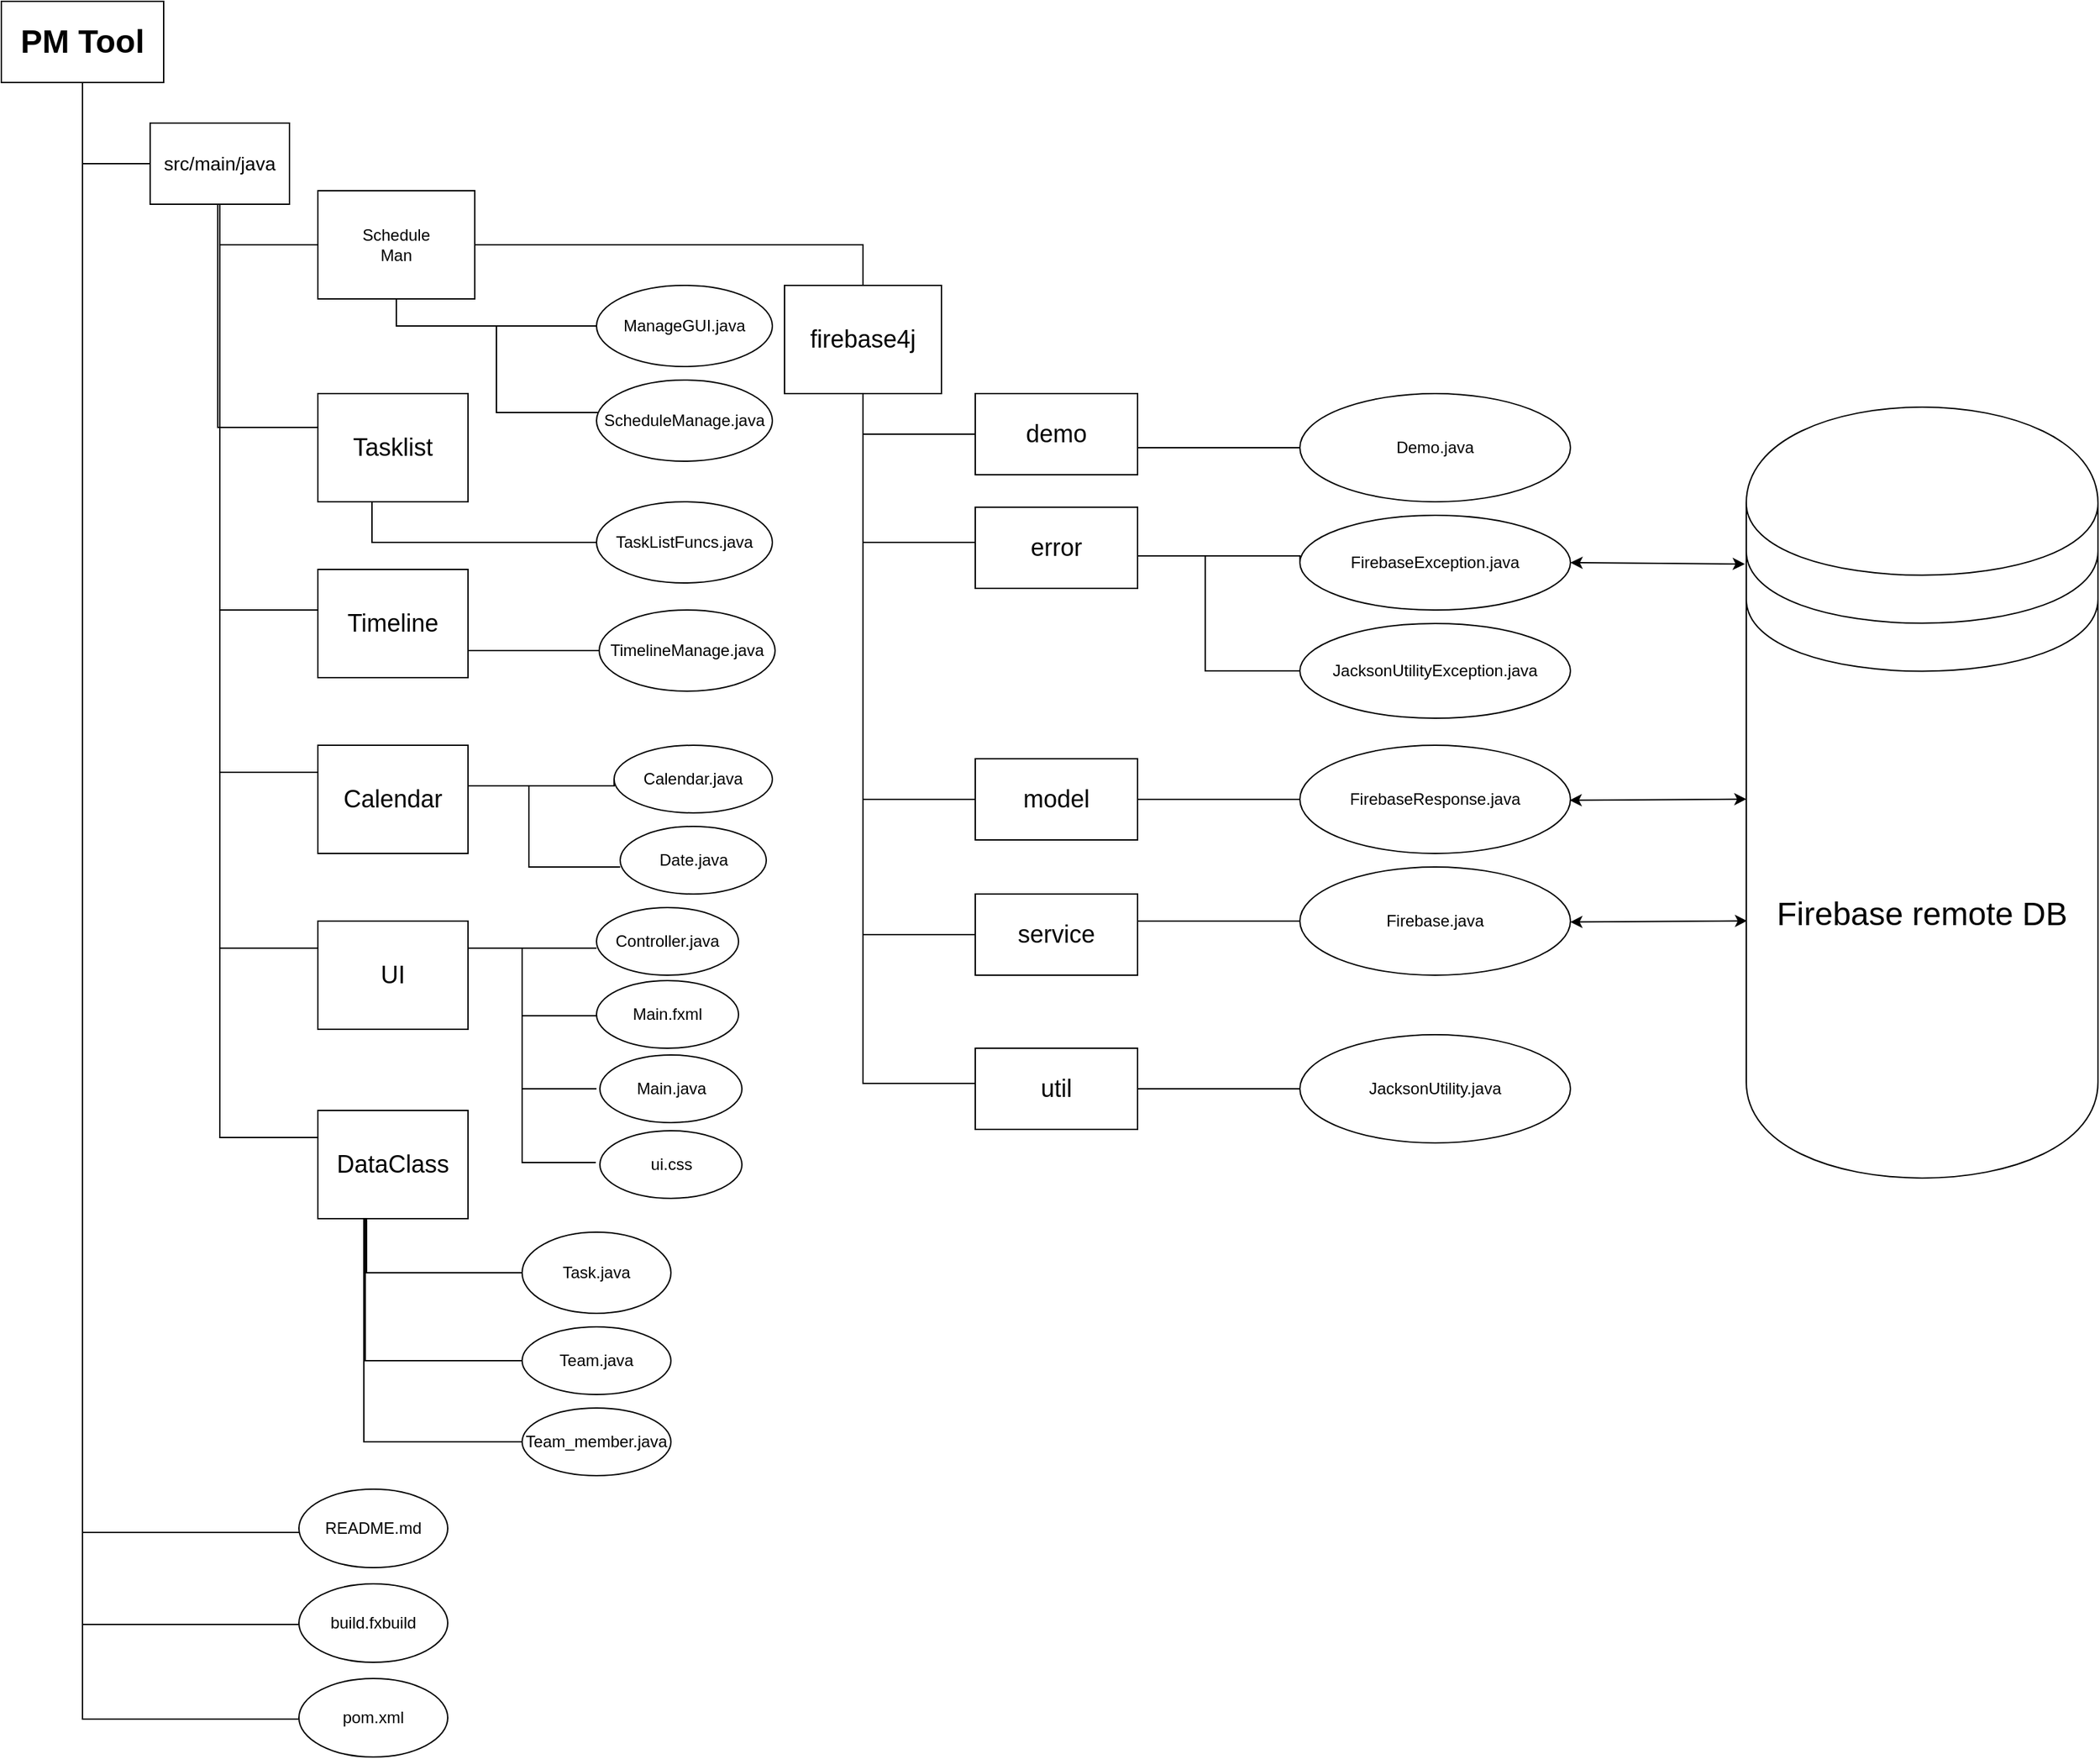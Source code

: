 <mxfile version="10.6.8" type="device"><diagram id="3vuWPXfmFvKKaQZAQbfF" name="Page-1"><mxGraphModel dx="1394" dy="1884" grid="1" gridSize="10" guides="1" tooltips="1" connect="1" arrows="1" fold="1" page="1" pageScale="1" pageWidth="827" pageHeight="1169" math="0" shadow="0"><root><mxCell id="0"/><mxCell id="1" parent="0"/><UserObject label="&lt;font style=&quot;font-size: 24px&quot;&gt;&lt;b&gt;PM Tool&lt;/b&gt;&lt;/font&gt;" treeRoot="1" id="nsJVP7CZzaW6RsE4HYYB-5"><mxCell style="whiteSpace=wrap;html=1;align=center;treeFolding=1;container=1;recursiveResize=0;" parent="1" vertex="1"><mxGeometry x="190" y="-250" width="120" height="60" as="geometry"/></mxCell></UserObject><mxCell id="nsJVP7CZzaW6RsE4HYYB-6" value="&lt;font style=&quot;font-size: 14px&quot;&gt;src/main/java&lt;/font&gt;" style="whiteSpace=wrap;html=1;align=center;verticalAlign=middle;container=1;recursiveResize=0;treeFolding=1;" parent="1" vertex="1"><mxGeometry x="300" y="-160" width="103" height="60" as="geometry"/></mxCell><mxCell id="nsJVP7CZzaW6RsE4HYYB-7" value="" style="edgeStyle=elbowEdgeStyle;elbow=vertical;startArrow=none;endArrow=none;rounded=0;exitX=0.5;exitY=1;exitDx=0;exitDy=0;" parent="1" source="nsJVP7CZzaW6RsE4HYYB-5" edge="1"><mxGeometry relative="1" as="geometry"><mxPoint x="310" y="80" as="sourcePoint"/><mxPoint x="300" y="-130" as="targetPoint"/><Array as="points"><mxPoint x="260" y="-130"/></Array></mxGeometry></mxCell><mxCell id="nsJVP7CZzaW6RsE4HYYB-8" value="Schedule&lt;br&gt;Man" style="whiteSpace=wrap;html=1;align=center;verticalAlign=middle;container=1;recursiveResize=0;treeFolding=1;" parent="1" vertex="1"><mxGeometry x="424" y="-110" width="116" height="80" as="geometry"/></mxCell><mxCell id="nsJVP7CZzaW6RsE4HYYB-9" value="" style="edgeStyle=elbowEdgeStyle;elbow=vertical;startArrow=none;endArrow=none;rounded=0;exitX=0.5;exitY=1;exitDx=0;exitDy=0;" parent="1" source="nsJVP7CZzaW6RsE4HYYB-6" edge="1"><mxGeometry relative="1" as="geometry"><mxPoint x="403" y="-160" as="sourcePoint"/><mxPoint x="424" y="-70" as="targetPoint"/><Array as="points"><mxPoint x="390" y="-70"/></Array></mxGeometry></mxCell><mxCell id="nsJVP7CZzaW6RsE4HYYB-10" value="&lt;font style=&quot;font-size: 18px&quot;&gt;Tasklist&lt;/font&gt;" style="whiteSpace=wrap;html=1;align=center;verticalAlign=middle;container=1;recursiveResize=0;treeFolding=1;" parent="1" vertex="1"><mxGeometry x="424" y="40" width="111" height="80" as="geometry"/></mxCell><mxCell id="nsJVP7CZzaW6RsE4HYYB-13" value="" style="edgeStyle=elbowEdgeStyle;elbow=vertical;startArrow=none;endArrow=none;rounded=0;entryX=0;entryY=0.5;entryDx=0;entryDy=0;" parent="1" target="nsJVP7CZzaW6RsE4HYYB-10" edge="1"><mxGeometry relative="1" as="geometry"><mxPoint x="350" y="-100" as="sourcePoint"/><mxPoint x="403" y="-10" as="targetPoint"/><Array as="points"><mxPoint x="360" y="65"/></Array></mxGeometry></mxCell><mxCell id="nsJVP7CZzaW6RsE4HYYB-19" value="&lt;font style=&quot;font-size: 18px&quot;&gt;Timeline&lt;/font&gt;" style="whiteSpace=wrap;html=1;align=center;verticalAlign=middle;container=1;recursiveResize=0;treeFolding=1;" parent="1" vertex="1"><mxGeometry x="424" y="170" width="111" height="80" as="geometry"/></mxCell><mxCell id="nsJVP7CZzaW6RsE4HYYB-20" value="&lt;font style=&quot;font-size: 18px&quot;&gt;Calendar&lt;/font&gt;" style="whiteSpace=wrap;html=1;align=center;verticalAlign=middle;container=1;recursiveResize=0;treeFolding=1;" parent="1" vertex="1"><mxGeometry x="424" y="300" width="111" height="80" as="geometry"/></mxCell><mxCell id="nsJVP7CZzaW6RsE4HYYB-21" value="&lt;font style=&quot;font-size: 18px&quot;&gt;UI&lt;/font&gt;" style="whiteSpace=wrap;html=1;align=center;verticalAlign=middle;container=1;recursiveResize=0;treeFolding=1;" parent="1" vertex="1"><mxGeometry x="424" y="430" width="111" height="80" as="geometry"/></mxCell><mxCell id="nsJVP7CZzaW6RsE4HYYB-22" value="" style="edgeStyle=elbowEdgeStyle;elbow=vertical;startArrow=none;endArrow=none;rounded=0;exitX=0.5;exitY=1;exitDx=0;exitDy=0;" parent="1" source="nsJVP7CZzaW6RsE4HYYB-6" edge="1"><mxGeometry relative="1" as="geometry"><mxPoint x="352" y="170" as="sourcePoint"/><mxPoint x="424" y="200" as="targetPoint"/><Array as="points"><mxPoint x="390" y="200"/></Array></mxGeometry></mxCell><mxCell id="nsJVP7CZzaW6RsE4HYYB-23" value="" style="edgeStyle=elbowEdgeStyle;elbow=vertical;startArrow=none;endArrow=none;rounded=0;exitX=0.5;exitY=1;exitDx=0;exitDy=0;" parent="1" source="nsJVP7CZzaW6RsE4HYYB-6" edge="1"><mxGeometry relative="1" as="geometry"><mxPoint x="352" y="290" as="sourcePoint"/><mxPoint x="424" y="320" as="targetPoint"/><Array as="points"><mxPoint x="390" y="320"/></Array></mxGeometry></mxCell><mxCell id="nsJVP7CZzaW6RsE4HYYB-24" value="" style="edgeStyle=elbowEdgeStyle;elbow=vertical;startArrow=none;endArrow=none;rounded=0;exitX=0.5;exitY=1;exitDx=0;exitDy=0;" parent="1" source="nsJVP7CZzaW6RsE4HYYB-6" edge="1"><mxGeometry relative="1" as="geometry"><mxPoint x="352" y="420" as="sourcePoint"/><mxPoint x="424" y="450" as="targetPoint"/><Array as="points"><mxPoint x="390" y="450"/></Array></mxGeometry></mxCell><mxCell id="nsJVP7CZzaW6RsE4HYYB-25" value="&lt;font style=&quot;font-size: 18px&quot;&gt;DataClass&lt;/font&gt;" style="whiteSpace=wrap;html=1;align=center;verticalAlign=middle;container=1;recursiveResize=0;treeFolding=1;" parent="1" vertex="1"><mxGeometry x="424" y="570" width="111" height="80" as="geometry"/></mxCell><mxCell id="nsJVP7CZzaW6RsE4HYYB-26" value="" style="edgeStyle=elbowEdgeStyle;elbow=vertical;startArrow=none;endArrow=none;rounded=0;exitX=0.5;exitY=1;exitDx=0;exitDy=0;" parent="1" source="nsJVP7CZzaW6RsE4HYYB-6" edge="1"><mxGeometry relative="1" as="geometry"><mxPoint x="352" y="40" as="sourcePoint"/><mxPoint x="424" y="590" as="targetPoint"/><Array as="points"><mxPoint x="390" y="590"/></Array></mxGeometry></mxCell><mxCell id="nsJVP7CZzaW6RsE4HYYB-28" value="Task.java" style="ellipse;whiteSpace=wrap;html=1;" parent="1" vertex="1"><mxGeometry x="575" y="660" width="110" height="60" as="geometry"/></mxCell><mxCell id="nsJVP7CZzaW6RsE4HYYB-32" value="" style="edgeStyle=elbowEdgeStyle;elbow=vertical;startArrow=none;endArrow=none;rounded=0;entryX=0;entryY=0.5;entryDx=0;entryDy=0;" parent="1" target="nsJVP7CZzaW6RsE4HYYB-28" edge="1"><mxGeometry relative="1" as="geometry"><mxPoint x="460" y="650" as="sourcePoint"/><mxPoint x="514" y="740" as="targetPoint"/><Array as="points"><mxPoint x="510" y="690"/></Array></mxGeometry></mxCell><mxCell id="nsJVP7CZzaW6RsE4HYYB-33" value="Team.java" style="ellipse;whiteSpace=wrap;html=1;" parent="1" vertex="1"><mxGeometry x="575" y="730" width="110" height="50" as="geometry"/></mxCell><mxCell id="nsJVP7CZzaW6RsE4HYYB-34" value="Team_member.java" style="ellipse;whiteSpace=wrap;html=1;" parent="1" vertex="1"><mxGeometry x="575" y="790" width="110" height="50" as="geometry"/></mxCell><mxCell id="nsJVP7CZzaW6RsE4HYYB-35" value="" style="edgeStyle=elbowEdgeStyle;elbow=vertical;startArrow=none;endArrow=none;rounded=0;entryX=0;entryY=0.5;entryDx=0;entryDy=0;" parent="1" target="nsJVP7CZzaW6RsE4HYYB-33" edge="1"><mxGeometry relative="1" as="geometry"><mxPoint x="459" y="650" as="sourcePoint"/><mxPoint x="570" y="790" as="targetPoint"/><Array as="points"><mxPoint x="520" y="755"/><mxPoint x="510" y="790"/></Array></mxGeometry></mxCell><mxCell id="nsJVP7CZzaW6RsE4HYYB-36" value="" style="edgeStyle=elbowEdgeStyle;elbow=vertical;startArrow=none;endArrow=none;rounded=0;entryX=0;entryY=0.5;entryDx=0;entryDy=0;" parent="1" target="nsJVP7CZzaW6RsE4HYYB-34" edge="1"><mxGeometry relative="1" as="geometry"><mxPoint x="458" y="650" as="sourcePoint"/><mxPoint x="570" y="890" as="targetPoint"/><Array as="points"><mxPoint x="530" y="815"/><mxPoint x="460" y="890"/><mxPoint x="510" y="890"/></Array></mxGeometry></mxCell><mxCell id="wB_-wA12NGlzdoSS_hij-1" value="" style="edgeStyle=elbowEdgeStyle;elbow=vertical;startArrow=none;endArrow=none;rounded=0;entryX=0.5;entryY=0;entryDx=0;entryDy=0;exitX=1;exitY=0.5;exitDx=0;exitDy=0;" parent="1" source="nsJVP7CZzaW6RsE4HYYB-8" target="wB_-wA12NGlzdoSS_hij-2" edge="1"><mxGeometry relative="1" as="geometry"><mxPoint x="560" y="-70" as="sourcePoint"/><mxPoint x="825.5" y="-55" as="targetPoint"/><Array as="points"><mxPoint x="590" y="-70"/><mxPoint x="535.5" y="-65"/></Array></mxGeometry></mxCell><mxCell id="wB_-wA12NGlzdoSS_hij-2" value="&lt;font style=&quot;font-size: 18px&quot;&gt;firebase4j&lt;/font&gt;&lt;br&gt;" style="whiteSpace=wrap;html=1;align=center;verticalAlign=middle;container=1;recursiveResize=0;treeFolding=1;" parent="1" vertex="1"><mxGeometry x="769" y="-40" width="116" height="80" as="geometry"/></mxCell><mxCell id="wB_-wA12NGlzdoSS_hij-3" value="" style="edgeStyle=elbowEdgeStyle;elbow=vertical;startArrow=none;endArrow=none;rounded=0;exitX=0.5;exitY=1;exitDx=0;exitDy=0;" parent="1" target="wB_-wA12NGlzdoSS_hij-4" edge="1"><mxGeometry relative="1" as="geometry"><mxPoint x="827" y="40" as="sourcePoint"/><mxPoint x="899" y="70" as="targetPoint"/><Array as="points"><mxPoint x="865" y="70"/></Array></mxGeometry></mxCell><mxCell id="wB_-wA12NGlzdoSS_hij-4" value="&lt;font style=&quot;font-size: 18px&quot;&gt;demo&lt;/font&gt;" style="rounded=0;whiteSpace=wrap;html=1;" parent="1" vertex="1"><mxGeometry x="910" y="40" width="120" height="60" as="geometry"/></mxCell><mxCell id="wB_-wA12NGlzdoSS_hij-5" value="&lt;font style=&quot;font-size: 18px&quot;&gt;util&lt;/font&gt;" style="rounded=0;whiteSpace=wrap;html=1;" parent="1" vertex="1"><mxGeometry x="910" y="524" width="120" height="60" as="geometry"/></mxCell><mxCell id="wB_-wA12NGlzdoSS_hij-6" value="&lt;font style=&quot;font-size: 18px&quot;&gt;service&lt;/font&gt;" style="rounded=0;whiteSpace=wrap;html=1;" parent="1" vertex="1"><mxGeometry x="910" y="410" width="120" height="60" as="geometry"/></mxCell><mxCell id="wB_-wA12NGlzdoSS_hij-7" value="&lt;font style=&quot;font-size: 18px&quot;&gt;error&lt;/font&gt;" style="rounded=0;whiteSpace=wrap;html=1;" parent="1" vertex="1"><mxGeometry x="910" y="124" width="120" height="60" as="geometry"/></mxCell><mxCell id="wB_-wA12NGlzdoSS_hij-8" value="&lt;font style=&quot;font-size: 18px&quot;&gt;model&lt;/font&gt;" style="rounded=0;whiteSpace=wrap;html=1;" parent="1" vertex="1"><mxGeometry x="910" y="310" width="120" height="60" as="geometry"/></mxCell><mxCell id="wB_-wA12NGlzdoSS_hij-9" value="" style="edgeStyle=elbowEdgeStyle;elbow=vertical;startArrow=none;endArrow=none;rounded=0;exitX=0.5;exitY=1;exitDx=0;exitDy=0;" parent="1" edge="1"><mxGeometry relative="1" as="geometry"><mxPoint x="827" y="40" as="sourcePoint"/><mxPoint x="910" y="150" as="targetPoint"/><Array as="points"><mxPoint x="840" y="150"/></Array></mxGeometry></mxCell><mxCell id="wB_-wA12NGlzdoSS_hij-10" value="" style="edgeStyle=elbowEdgeStyle;elbow=vertical;startArrow=none;endArrow=none;rounded=0;exitX=0.5;exitY=1;exitDx=0;exitDy=0;" parent="1" edge="1"><mxGeometry relative="1" as="geometry"><mxPoint x="827" y="40" as="sourcePoint"/><mxPoint x="910" y="70" as="targetPoint"/><Array as="points"><mxPoint x="865" y="70"/></Array></mxGeometry></mxCell><mxCell id="wB_-wA12NGlzdoSS_hij-12" value="" style="edgeStyle=elbowEdgeStyle;elbow=vertical;startArrow=none;endArrow=none;rounded=0;exitX=0.5;exitY=1;exitDx=0;exitDy=0;" parent="1" source="wB_-wA12NGlzdoSS_hij-2" edge="1"><mxGeometry relative="1" as="geometry"><mxPoint x="827" y="127" as="sourcePoint"/><mxPoint x="910" y="340" as="targetPoint"/><Array as="points"><mxPoint x="870" y="340"/><mxPoint x="830" y="350"/><mxPoint x="840" y="237"/></Array></mxGeometry></mxCell><mxCell id="wB_-wA12NGlzdoSS_hij-13" value="" style="edgeStyle=elbowEdgeStyle;elbow=vertical;startArrow=none;endArrow=none;rounded=0;exitX=0.5;exitY=1;exitDx=0;exitDy=0;entryX=0;entryY=0.5;entryDx=0;entryDy=0;" parent="1" source="wB_-wA12NGlzdoSS_hij-2" target="wB_-wA12NGlzdoSS_hij-6" edge="1"><mxGeometry relative="1" as="geometry"><mxPoint x="830" y="124" as="sourcePoint"/><mxPoint x="913" y="440" as="targetPoint"/><Array as="points"><mxPoint x="850" y="440"/><mxPoint x="870" y="370"/><mxPoint x="843" y="321"/></Array></mxGeometry></mxCell><mxCell id="wB_-wA12NGlzdoSS_hij-14" value="" style="edgeStyle=elbowEdgeStyle;elbow=vertical;startArrow=none;endArrow=none;rounded=0;exitX=0.5;exitY=1;exitDx=0;exitDy=0;entryX=0;entryY=0.5;entryDx=0;entryDy=0;" parent="1" source="wB_-wA12NGlzdoSS_hij-2" target="wB_-wA12NGlzdoSS_hij-5" edge="1"><mxGeometry relative="1" as="geometry"><mxPoint x="827" y="210" as="sourcePoint"/><mxPoint x="870" y="407" as="targetPoint"/><Array as="points"><mxPoint x="890" y="550"/></Array></mxGeometry></mxCell><mxCell id="wB_-wA12NGlzdoSS_hij-15" value="Demo.java" style="ellipse;whiteSpace=wrap;html=1;" parent="1" vertex="1"><mxGeometry x="1150" y="40" width="200" height="80" as="geometry"/></mxCell><mxCell id="wB_-wA12NGlzdoSS_hij-16" value="" style="edgeStyle=elbowEdgeStyle;elbow=vertical;startArrow=none;endArrow=none;rounded=0;exitX=1;exitY=0.5;exitDx=0;exitDy=0;" parent="1" source="wB_-wA12NGlzdoSS_hij-4" edge="1"><mxGeometry relative="1" as="geometry"><mxPoint x="1067" y="50" as="sourcePoint"/><mxPoint x="1150" y="80" as="targetPoint"/><Array as="points"><mxPoint x="1105" y="80"/></Array></mxGeometry></mxCell><mxCell id="wB_-wA12NGlzdoSS_hij-17" value="FirebaseException.java" style="ellipse;whiteSpace=wrap;html=1;" parent="1" vertex="1"><mxGeometry x="1150" y="130" width="200" height="70" as="geometry"/></mxCell><mxCell id="wB_-wA12NGlzdoSS_hij-18" value="JacksonUtilityException.java" style="ellipse;whiteSpace=wrap;html=1;" parent="1" vertex="1"><mxGeometry x="1150" y="210" width="200" height="70" as="geometry"/></mxCell><mxCell id="wB_-wA12NGlzdoSS_hij-19" value="" style="edgeStyle=elbowEdgeStyle;elbow=vertical;startArrow=none;endArrow=none;rounded=0;entryX=0;entryY=0.5;entryDx=0;entryDy=0;" parent="1" target="wB_-wA12NGlzdoSS_hij-17" edge="1"><mxGeometry relative="1" as="geometry"><mxPoint x="1030" y="154" as="sourcePoint"/><mxPoint x="1150" y="154" as="targetPoint"/><Array as="points"><mxPoint x="1110" y="160"/><mxPoint x="1090" y="165"/><mxPoint x="1110" y="154"/><mxPoint x="1105" y="158.5"/></Array></mxGeometry></mxCell><mxCell id="wB_-wA12NGlzdoSS_hij-20" value="" style="edgeStyle=elbowEdgeStyle;elbow=vertical;startArrow=none;endArrow=none;rounded=0;entryX=0;entryY=0.5;entryDx=0;entryDy=0;" parent="1" target="wB_-wA12NGlzdoSS_hij-18" edge="1"><mxGeometry relative="1" as="geometry"><mxPoint x="1080" y="160" as="sourcePoint"/><mxPoint x="1150" y="260" as="targetPoint"/><Array as="points"><mxPoint x="1090" y="245"/><mxPoint x="1080" y="160"/><mxPoint x="1080" y="245"/></Array></mxGeometry></mxCell><mxCell id="wB_-wA12NGlzdoSS_hij-21" value="" style="edgeStyle=elbowEdgeStyle;elbow=vertical;startArrow=none;endArrow=none;rounded=0;exitX=1;exitY=0.5;exitDx=0;exitDy=0;entryX=0;entryY=0.5;entryDx=0;entryDy=0;" parent="1" source="wB_-wA12NGlzdoSS_hij-8" target="wB_-wA12NGlzdoSS_hij-22" edge="1"><mxGeometry relative="1" as="geometry"><mxPoint x="1060" y="330" as="sourcePoint"/><mxPoint x="1140" y="336" as="targetPoint"/><Array as="points"/></mxGeometry></mxCell><mxCell id="wB_-wA12NGlzdoSS_hij-22" value="FirebaseResponse.java" style="ellipse;whiteSpace=wrap;html=1;" parent="1" vertex="1"><mxGeometry x="1150" y="300" width="200" height="80" as="geometry"/></mxCell><mxCell id="wB_-wA12NGlzdoSS_hij-26" value="" style="edgeStyle=elbowEdgeStyle;elbow=vertical;startArrow=none;endArrow=none;rounded=0;exitX=1;exitY=0.5;exitDx=0;exitDy=0;entryX=0;entryY=0.5;entryDx=0;entryDy=0;" parent="1" target="wB_-wA12NGlzdoSS_hij-27" edge="1"><mxGeometry relative="1" as="geometry"><mxPoint x="1030" y="430" as="sourcePoint"/><mxPoint x="1140" y="426" as="targetPoint"/><Array as="points"/></mxGeometry></mxCell><mxCell id="wB_-wA12NGlzdoSS_hij-27" value="Firebase.java" style="ellipse;whiteSpace=wrap;html=1;" parent="1" vertex="1"><mxGeometry x="1150" y="390" width="200" height="80" as="geometry"/></mxCell><mxCell id="wB_-wA12NGlzdoSS_hij-28" value="" style="edgeStyle=elbowEdgeStyle;elbow=vertical;startArrow=none;endArrow=none;rounded=0;exitX=1;exitY=0.5;exitDx=0;exitDy=0;entryX=0;entryY=0.5;entryDx=0;entryDy=0;" parent="1" target="wB_-wA12NGlzdoSS_hij-29" edge="1"><mxGeometry relative="1" as="geometry"><mxPoint x="1030" y="554" as="sourcePoint"/><mxPoint x="1140" y="550" as="targetPoint"/><Array as="points"/></mxGeometry></mxCell><mxCell id="wB_-wA12NGlzdoSS_hij-29" value="JacksonUtility.java" style="ellipse;whiteSpace=wrap;html=1;" parent="1" vertex="1"><mxGeometry x="1150" y="514" width="200" height="80" as="geometry"/></mxCell><mxCell id="wB_-wA12NGlzdoSS_hij-30" value="" style="edgeStyle=elbowEdgeStyle;elbow=vertical;startArrow=none;endArrow=none;rounded=0;exitX=0.5;exitY=1;exitDx=0;exitDy=0;entryX=0;entryY=0.5;entryDx=0;entryDy=0;" parent="1" source="nsJVP7CZzaW6RsE4HYYB-8" target="wB_-wA12NGlzdoSS_hij-32" edge="1"><mxGeometry relative="1" as="geometry"><mxPoint x="479.5" as="sourcePoint"/><mxPoint x="610" as="targetPoint"/><Array as="points"><mxPoint x="610" y="-10"/><mxPoint x="540"/><mxPoint x="600" y="30"/><mxPoint x="620" y="30"/><mxPoint x="620" y="30"/><mxPoint x="517.5" y="30"/></Array></mxGeometry></mxCell><mxCell id="wB_-wA12NGlzdoSS_hij-32" value="ManageGUI.java" style="ellipse;whiteSpace=wrap;html=1;" parent="1" vertex="1"><mxGeometry x="630" y="-40" width="130" height="60" as="geometry"/></mxCell><mxCell id="wB_-wA12NGlzdoSS_hij-34" value="" style="edgeStyle=elbowEdgeStyle;elbow=vertical;startArrow=none;endArrow=none;rounded=0;entryX=0.013;entryY=0.406;entryDx=0;entryDy=0;entryPerimeter=0;" parent="1" target="wB_-wA12NGlzdoSS_hij-35" edge="1"><mxGeometry relative="1" as="geometry"><mxPoint x="556" y="-10" as="sourcePoint"/><mxPoint x="630" y="54" as="targetPoint"/><Array as="points"><mxPoint x="600" y="54"/><mxPoint x="600" y="70"/><mxPoint x="674" y="85"/><mxPoint x="694" y="85"/><mxPoint x="694" y="85"/><mxPoint x="591.5" y="85"/></Array></mxGeometry></mxCell><mxCell id="wB_-wA12NGlzdoSS_hij-35" value="ScheduleManage.java" style="ellipse;whiteSpace=wrap;html=1;" parent="1" vertex="1"><mxGeometry x="630" y="30" width="130" height="60" as="geometry"/></mxCell><mxCell id="wB_-wA12NGlzdoSS_hij-39" value="" style="edgeStyle=elbowEdgeStyle;elbow=vertical;startArrow=none;endArrow=none;rounded=0;" parent="1" edge="1"><mxGeometry relative="1" as="geometry"><mxPoint x="535" y="450" as="sourcePoint"/><mxPoint x="630" y="450" as="targetPoint"/><Array as="points"><mxPoint x="590" y="450"/></Array></mxGeometry></mxCell><mxCell id="wB_-wA12NGlzdoSS_hij-40" value="Controller.java" style="ellipse;whiteSpace=wrap;html=1;" parent="1" vertex="1"><mxGeometry x="630" y="420" width="105" height="50" as="geometry"/></mxCell><mxCell id="wB_-wA12NGlzdoSS_hij-41" value="" style="edgeStyle=elbowEdgeStyle;elbow=vertical;startArrow=none;endArrow=none;rounded=0;" parent="1" edge="1"><mxGeometry relative="1" as="geometry"><mxPoint x="575" y="450" as="sourcePoint"/><mxPoint x="630" y="500" as="targetPoint"/><Array as="points"><mxPoint x="630" y="500"/></Array></mxGeometry></mxCell><mxCell id="wB_-wA12NGlzdoSS_hij-42" value="Main.fxml" style="ellipse;whiteSpace=wrap;html=1;" parent="1" vertex="1"><mxGeometry x="630" y="474" width="105" height="50" as="geometry"/></mxCell><mxCell id="wB_-wA12NGlzdoSS_hij-43" value="Main.java" style="ellipse;whiteSpace=wrap;html=1;" parent="1" vertex="1"><mxGeometry x="632.5" y="529" width="105" height="50" as="geometry"/></mxCell><mxCell id="wB_-wA12NGlzdoSS_hij-44" value="ui.css&lt;br&gt;" style="ellipse;whiteSpace=wrap;html=1;" parent="1" vertex="1"><mxGeometry x="632.5" y="585" width="105" height="50" as="geometry"/></mxCell><mxCell id="wB_-wA12NGlzdoSS_hij-45" value="" style="edgeStyle=elbowEdgeStyle;elbow=vertical;startArrow=none;endArrow=none;rounded=0;" parent="1" edge="1"><mxGeometry relative="1" as="geometry"><mxPoint x="575" y="450" as="sourcePoint"/><mxPoint x="630" y="554" as="targetPoint"/><Array as="points"><mxPoint x="630" y="554"/></Array></mxGeometry></mxCell><mxCell id="wB_-wA12NGlzdoSS_hij-46" value="" style="edgeStyle=elbowEdgeStyle;elbow=vertical;startArrow=none;endArrow=none;rounded=0;" parent="1" edge="1"><mxGeometry relative="1" as="geometry"><mxPoint x="575" y="449.5" as="sourcePoint"/><mxPoint x="629.5" y="608.5" as="targetPoint"/><Array as="points"><mxPoint x="629.5" y="608.5"/></Array></mxGeometry></mxCell><mxCell id="wB_-wA12NGlzdoSS_hij-47" value="&lt;font style=&quot;font-size: 24px&quot;&gt;Firebase remote DB&lt;/font&gt;" style="shape=datastore;whiteSpace=wrap;html=1;" parent="1" vertex="1"><mxGeometry x="1480" y="50" width="260" height="570" as="geometry"/></mxCell><mxCell id="wB_-wA12NGlzdoSS_hij-48" value="" style="endArrow=classic;startArrow=classic;html=1;exitX=1;exitY=0.5;exitDx=0;exitDy=0;" parent="1" source="wB_-wA12NGlzdoSS_hij-17" edge="1"><mxGeometry width="50" height="50" relative="1" as="geometry"><mxPoint x="1390" y="179" as="sourcePoint"/><mxPoint x="1479" y="166" as="targetPoint"/></mxGeometry></mxCell><mxCell id="wB_-wA12NGlzdoSS_hij-50" value="" style="endArrow=classic;startArrow=classic;html=1;exitX=1;exitY=0.5;exitDx=0;exitDy=0;entryX=0.004;entryY=0.286;entryDx=0;entryDy=0;entryPerimeter=0;" parent="1" edge="1"><mxGeometry width="50" height="50" relative="1" as="geometry"><mxPoint x="1349.333" y="340.667" as="sourcePoint"/><mxPoint x="1480.167" y="339.833" as="targetPoint"/></mxGeometry></mxCell><mxCell id="wB_-wA12NGlzdoSS_hij-51" value="" style="endArrow=classic;startArrow=classic;html=1;exitX=1;exitY=0.5;exitDx=0;exitDy=0;entryX=0.004;entryY=0.286;entryDx=0;entryDy=0;entryPerimeter=0;" parent="1" edge="1"><mxGeometry width="50" height="50" relative="1" as="geometry"><mxPoint x="1349.833" y="430.667" as="sourcePoint"/><mxPoint x="1480.667" y="429.833" as="targetPoint"/></mxGeometry></mxCell><mxCell id="FphxASsOb7ha0UwcLlQo-1" value="" style="edgeStyle=elbowEdgeStyle;elbow=vertical;startArrow=none;endArrow=none;rounded=0;entryX=0;entryY=0.5;entryDx=0;entryDy=0;" edge="1" parent="1" target="FphxASsOb7ha0UwcLlQo-2"><mxGeometry relative="1" as="geometry"><mxPoint x="464" y="120" as="sourcePoint"/><mxPoint x="580" y="150" as="targetPoint"/><Array as="points"><mxPoint x="464.5" y="150"/><mxPoint x="508" y="200"/><mxPoint x="582" y="215"/><mxPoint x="602" y="215"/><mxPoint x="602" y="215"/><mxPoint x="499.5" y="215"/></Array></mxGeometry></mxCell><mxCell id="FphxASsOb7ha0UwcLlQo-2" value="TaskListFuncs.java" style="ellipse;whiteSpace=wrap;html=1;" vertex="1" parent="1"><mxGeometry x="630" y="120" width="130" height="60" as="geometry"/></mxCell><mxCell id="FphxASsOb7ha0UwcLlQo-3" value="" style="edgeStyle=elbowEdgeStyle;elbow=vertical;startArrow=none;endArrow=none;rounded=0;entryX=0;entryY=0.5;entryDx=0;entryDy=0;" edge="1" parent="1" source="nsJVP7CZzaW6RsE4HYYB-19" target="FphxASsOb7ha0UwcLlQo-4"><mxGeometry relative="1" as="geometry"><mxPoint x="457" y="250" as="sourcePoint"/><mxPoint x="623" y="280" as="targetPoint"/><Array as="points"><mxPoint x="570" y="230"/><mxPoint x="501" y="330"/><mxPoint x="575" y="345"/><mxPoint x="595" y="345"/><mxPoint x="595" y="345"/><mxPoint x="492.5" y="345"/></Array></mxGeometry></mxCell><mxCell id="FphxASsOb7ha0UwcLlQo-4" value="TimelineManage.java" style="ellipse;whiteSpace=wrap;html=1;" vertex="1" parent="1"><mxGeometry x="632" y="200" width="130" height="60" as="geometry"/></mxCell><mxCell id="FphxASsOb7ha0UwcLlQo-5" value="" style="edgeStyle=elbowEdgeStyle;elbow=vertical;startArrow=none;endArrow=none;rounded=0;entryX=0;entryY=0.5;entryDx=0;entryDy=0;" edge="1" parent="1" target="FphxASsOb7ha0UwcLlQo-6"><mxGeometry relative="1" as="geometry"><mxPoint x="535" y="325" as="sourcePoint"/><mxPoint x="630" y="339.5" as="targetPoint"/><Array as="points"><mxPoint x="620" y="330"/><mxPoint x="600" y="325"/><mxPoint x="590" y="339.5"/></Array></mxGeometry></mxCell><mxCell id="FphxASsOb7ha0UwcLlQo-6" value="Calendar.java" style="ellipse;whiteSpace=wrap;html=1;" vertex="1" parent="1"><mxGeometry x="643" y="300" width="117" height="50" as="geometry"/></mxCell><mxCell id="FphxASsOb7ha0UwcLlQo-7" value="Date.java" style="ellipse;whiteSpace=wrap;html=1;" vertex="1" parent="1"><mxGeometry x="647.5" y="360" width="108" height="50" as="geometry"/></mxCell><mxCell id="FphxASsOb7ha0UwcLlQo-8" value="" style="edgeStyle=elbowEdgeStyle;elbow=vertical;startArrow=none;endArrow=none;rounded=0;entryX=0.013;entryY=0.406;entryDx=0;entryDy=0;entryPerimeter=0;" edge="1" parent="1"><mxGeometry relative="1" as="geometry"><mxPoint x="580" y="330" as="sourcePoint"/><mxPoint x="647.5" y="390" as="targetPoint"/><Array as="points"><mxPoint x="615.5" y="390"/><mxPoint x="615.5" y="406"/><mxPoint x="689.5" y="421"/><mxPoint x="709.5" y="421"/><mxPoint x="709.5" y="421"/><mxPoint x="607" y="421"/></Array></mxGeometry></mxCell><mxCell id="FphxASsOb7ha0UwcLlQo-9" value="" style="edgeStyle=elbowEdgeStyle;elbow=vertical;startArrow=none;endArrow=none;rounded=0;exitX=0.5;exitY=1;exitDx=0;exitDy=0;" edge="1" parent="1" target="FphxASsOb7ha0UwcLlQo-10"><mxGeometry relative="1" as="geometry"><mxPoint x="250" y="-190" as="sourcePoint"/><mxPoint x="420" y="882" as="targetPoint"/><Array as="points"><mxPoint x="280" y="882"/></Array></mxGeometry></mxCell><mxCell id="FphxASsOb7ha0UwcLlQo-10" value="README.md" style="ellipse;whiteSpace=wrap;html=1;" vertex="1" parent="1"><mxGeometry x="410" y="850" width="110" height="58" as="geometry"/></mxCell><mxCell id="FphxASsOb7ha0UwcLlQo-11" value="" style="edgeStyle=elbowEdgeStyle;elbow=vertical;startArrow=none;endArrow=none;rounded=0;" edge="1" parent="1"><mxGeometry relative="1" as="geometry"><mxPoint x="250" y="879" as="sourcePoint"/><mxPoint x="410" y="950" as="targetPoint"/><Array as="points"><mxPoint x="250" y="950"/></Array></mxGeometry></mxCell><mxCell id="FphxASsOb7ha0UwcLlQo-12" value="build.fxbuild" style="ellipse;whiteSpace=wrap;html=1;" vertex="1" parent="1"><mxGeometry x="410" y="920" width="110" height="58" as="geometry"/></mxCell><mxCell id="FphxASsOb7ha0UwcLlQo-15" value="" style="edgeStyle=elbowEdgeStyle;elbow=vertical;startArrow=none;endArrow=none;rounded=0;" edge="1" parent="1"><mxGeometry relative="1" as="geometry"><mxPoint x="250" y="949" as="sourcePoint"/><mxPoint x="410" y="1020" as="targetPoint"/><Array as="points"><mxPoint x="250" y="1020"/></Array></mxGeometry></mxCell><mxCell id="FphxASsOb7ha0UwcLlQo-16" value="pom.xml" style="ellipse;whiteSpace=wrap;html=1;" vertex="1" parent="1"><mxGeometry x="410" y="990" width="110" height="58" as="geometry"/></mxCell></root></mxGraphModel></diagram></mxfile>